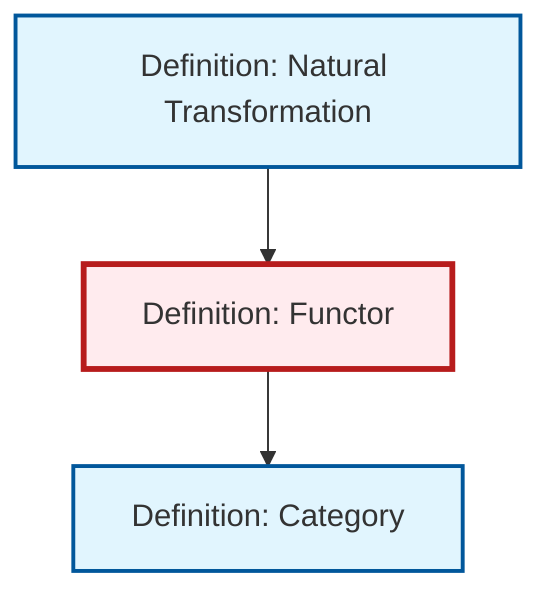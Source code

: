 graph TD
    classDef definition fill:#e1f5fe,stroke:#01579b,stroke-width:2px
    classDef theorem fill:#f3e5f5,stroke:#4a148c,stroke-width:2px
    classDef axiom fill:#fff3e0,stroke:#e65100,stroke-width:2px
    classDef example fill:#e8f5e9,stroke:#1b5e20,stroke-width:2px
    classDef current fill:#ffebee,stroke:#b71c1c,stroke-width:3px
    def-natural-transformation["Definition: Natural Transformation"]:::definition
    def-category["Definition: Category"]:::definition
    def-functor["Definition: Functor"]:::definition
    def-functor --> def-category
    def-natural-transformation --> def-functor
    class def-functor current